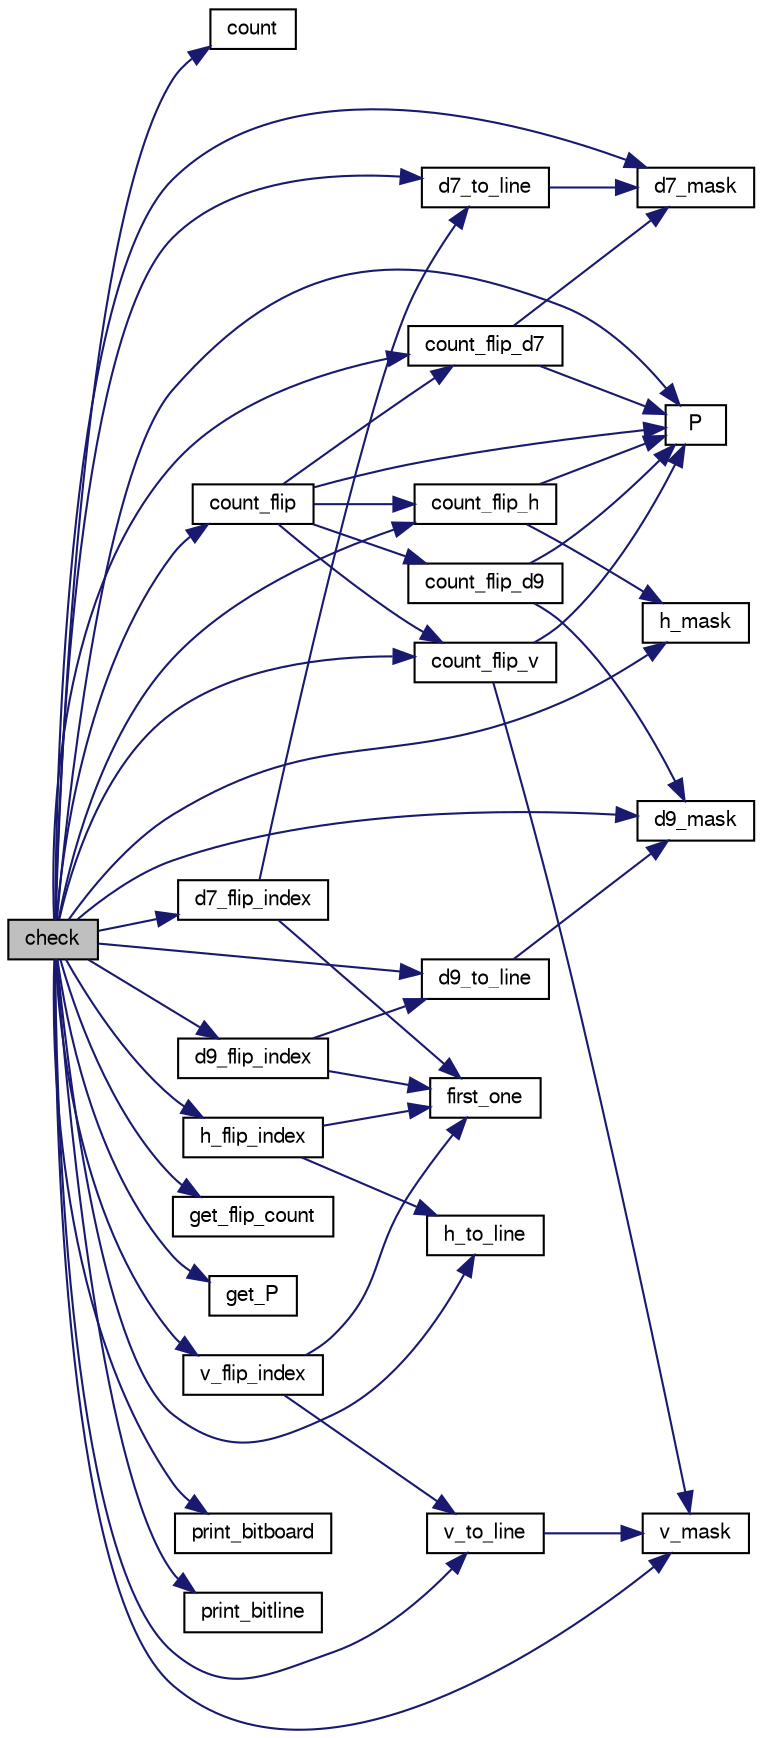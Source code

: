 digraph "check"
{
 // LATEX_PDF_SIZE
  bgcolor="transparent";
  edge [fontname="FreeSans",fontsize="10",labelfontname="FreeSans",labelfontsize="10"];
  node [fontname="FreeSans",fontsize="10",shape=record];
  rankdir="LR";
  Node1 [label="check",height=0.2,width=0.4,color="black", fillcolor="grey75", style="filled", fontcolor="black",tooltip=" "];
  Node1 -> Node2 [color="midnightblue",fontsize="10",style="solid",fontname="FreeSans"];
  Node2 [label="count",height=0.2,width=0.4,color="black",URL="$generate__count__flip_8c.html#a2e888ec2a28fc4a7fe19c526e1e35b50",tooltip=" "];
  Node1 -> Node3 [color="midnightblue",fontsize="10",style="solid",fontname="FreeSans"];
  Node3 [label="count_flip",height=0.2,width=0.4,color="black",URL="$generate__count__flip_8c.html#a9e5bbc97df41cba26d2715d4af4e1255",tooltip=" "];
  Node3 -> Node4 [color="midnightblue",fontsize="10",style="solid",fontname="FreeSans"];
  Node4 [label="count_flip_d7",height=0.2,width=0.4,color="black",URL="$generate__count__flip_8c.html#a0cc8101ca0bf6d973c235f4cdea697f7",tooltip=" "];
  Node4 -> Node5 [color="midnightblue",fontsize="10",style="solid",fontname="FreeSans"];
  Node5 [label="d7_mask",height=0.2,width=0.4,color="black",URL="$generate__count__flip_8c.html#a9244d9841d5bb6e3745d90b00a81f229",tooltip=" "];
  Node4 -> Node6 [color="midnightblue",fontsize="10",style="solid",fontname="FreeSans"];
  Node6 [label="P",height=0.2,width=0.4,color="black",URL="$generate__flip_8c.html#a11481f01e169aee1117c83a352c22222",tooltip=" "];
  Node3 -> Node7 [color="midnightblue",fontsize="10",style="solid",fontname="FreeSans"];
  Node7 [label="count_flip_d9",height=0.2,width=0.4,color="black",URL="$generate__count__flip_8c.html#a81faf291dabe78998efffca13283ade1",tooltip=" "];
  Node7 -> Node8 [color="midnightblue",fontsize="10",style="solid",fontname="FreeSans"];
  Node8 [label="d9_mask",height=0.2,width=0.4,color="black",URL="$generate__count__flip_8c.html#afe65cbb1d214be7e72a2b1821838fc24",tooltip=" "];
  Node7 -> Node6 [color="midnightblue",fontsize="10",style="solid",fontname="FreeSans"];
  Node3 -> Node9 [color="midnightblue",fontsize="10",style="solid",fontname="FreeSans"];
  Node9 [label="count_flip_h",height=0.2,width=0.4,color="black",URL="$generate__count__flip_8c.html#a5564f2178414eef5ddae954a22e5137f",tooltip=" "];
  Node9 -> Node10 [color="midnightblue",fontsize="10",style="solid",fontname="FreeSans"];
  Node10 [label="h_mask",height=0.2,width=0.4,color="black",URL="$generate__count__flip_8c.html#a1541100bc20207d7f64c88b24997376d",tooltip=" "];
  Node9 -> Node6 [color="midnightblue",fontsize="10",style="solid",fontname="FreeSans"];
  Node3 -> Node11 [color="midnightblue",fontsize="10",style="solid",fontname="FreeSans"];
  Node11 [label="count_flip_v",height=0.2,width=0.4,color="black",URL="$generate__count__flip_8c.html#a2bb10fa1b5a660d93f5af23d71a5ab31",tooltip=" "];
  Node11 -> Node6 [color="midnightblue",fontsize="10",style="solid",fontname="FreeSans"];
  Node11 -> Node12 [color="midnightblue",fontsize="10",style="solid",fontname="FreeSans"];
  Node12 [label="v_mask",height=0.2,width=0.4,color="black",URL="$generate__count__flip_8c.html#af651e225a4f0f665802ab36bd4e6c33b",tooltip=" "];
  Node3 -> Node6 [color="midnightblue",fontsize="10",style="solid",fontname="FreeSans"];
  Node1 -> Node4 [color="midnightblue",fontsize="10",style="solid",fontname="FreeSans"];
  Node1 -> Node9 [color="midnightblue",fontsize="10",style="solid",fontname="FreeSans"];
  Node1 -> Node11 [color="midnightblue",fontsize="10",style="solid",fontname="FreeSans"];
  Node1 -> Node13 [color="midnightblue",fontsize="10",style="solid",fontname="FreeSans"];
  Node13 [label="d7_flip_index",height=0.2,width=0.4,color="black",URL="$generate__count__flip_8c.html#ae4852002d542fc8d34aa0914eae7908d",tooltip=" "];
  Node13 -> Node14 [color="midnightblue",fontsize="10",style="solid",fontname="FreeSans"];
  Node14 [label="d7_to_line",height=0.2,width=0.4,color="black",URL="$generate__count__flip_8c.html#aa4ec3640a1fe35fba9ce6f192729893c",tooltip=" "];
  Node14 -> Node5 [color="midnightblue",fontsize="10",style="solid",fontname="FreeSans"];
  Node13 -> Node15 [color="midnightblue",fontsize="10",style="solid",fontname="FreeSans"];
  Node15 [label="first_one",height=0.2,width=0.4,color="black",URL="$generate__count__flip_8c.html#a04572fb0ed3f98f9472e3e5041571c73",tooltip=" "];
  Node1 -> Node5 [color="midnightblue",fontsize="10",style="solid",fontname="FreeSans"];
  Node1 -> Node14 [color="midnightblue",fontsize="10",style="solid",fontname="FreeSans"];
  Node1 -> Node16 [color="midnightblue",fontsize="10",style="solid",fontname="FreeSans"];
  Node16 [label="d9_flip_index",height=0.2,width=0.4,color="black",URL="$generate__count__flip_8c.html#a47e3872550557020f6b343d75ae66e4b",tooltip=" "];
  Node16 -> Node17 [color="midnightblue",fontsize="10",style="solid",fontname="FreeSans"];
  Node17 [label="d9_to_line",height=0.2,width=0.4,color="black",URL="$generate__count__flip_8c.html#a1894dbb99b12f341fb0254f2cee36405",tooltip=" "];
  Node17 -> Node8 [color="midnightblue",fontsize="10",style="solid",fontname="FreeSans"];
  Node16 -> Node15 [color="midnightblue",fontsize="10",style="solid",fontname="FreeSans"];
  Node1 -> Node8 [color="midnightblue",fontsize="10",style="solid",fontname="FreeSans"];
  Node1 -> Node17 [color="midnightblue",fontsize="10",style="solid",fontname="FreeSans"];
  Node1 -> Node18 [color="midnightblue",fontsize="10",style="solid",fontname="FreeSans"];
  Node18 [label="get_flip_count",height=0.2,width=0.4,color="black",URL="$generate__count__flip_8c.html#a80722a6f1350e68407f64a1cbf3292b4",tooltip=" "];
  Node1 -> Node19 [color="midnightblue",fontsize="10",style="solid",fontname="FreeSans"];
  Node19 [label="get_P",height=0.2,width=0.4,color="black",URL="$generate__count__flip_8c.html#aef9eb0db3b742ced00445434165094cc",tooltip=" "];
  Node1 -> Node20 [color="midnightblue",fontsize="10",style="solid",fontname="FreeSans"];
  Node20 [label="h_flip_index",height=0.2,width=0.4,color="black",URL="$generate__count__flip_8c.html#a01a4466432df7daf96d7b03fe7a585c0",tooltip=" "];
  Node20 -> Node15 [color="midnightblue",fontsize="10",style="solid",fontname="FreeSans"];
  Node20 -> Node21 [color="midnightblue",fontsize="10",style="solid",fontname="FreeSans"];
  Node21 [label="h_to_line",height=0.2,width=0.4,color="black",URL="$generate__count__flip_8c.html#af3bb3c8afb2ad5ef361c44eb06745e02",tooltip=" "];
  Node1 -> Node10 [color="midnightblue",fontsize="10",style="solid",fontname="FreeSans"];
  Node1 -> Node21 [color="midnightblue",fontsize="10",style="solid",fontname="FreeSans"];
  Node1 -> Node6 [color="midnightblue",fontsize="10",style="solid",fontname="FreeSans"];
  Node1 -> Node22 [color="midnightblue",fontsize="10",style="solid",fontname="FreeSans"];
  Node22 [label="print_bitboard",height=0.2,width=0.4,color="black",URL="$generate__count__flip_8c.html#a08aeb5f7ae44409af8436494f956e57c",tooltip=" "];
  Node1 -> Node23 [color="midnightblue",fontsize="10",style="solid",fontname="FreeSans"];
  Node23 [label="print_bitline",height=0.2,width=0.4,color="black",URL="$generate__count__flip_8c.html#a2a70297da64439d683d2c528da7a407d",tooltip=" "];
  Node1 -> Node24 [color="midnightblue",fontsize="10",style="solid",fontname="FreeSans"];
  Node24 [label="v_flip_index",height=0.2,width=0.4,color="black",URL="$generate__count__flip_8c.html#a0e0a60168eef68275550f7af0d24845b",tooltip=" "];
  Node24 -> Node15 [color="midnightblue",fontsize="10",style="solid",fontname="FreeSans"];
  Node24 -> Node25 [color="midnightblue",fontsize="10",style="solid",fontname="FreeSans"];
  Node25 [label="v_to_line",height=0.2,width=0.4,color="black",URL="$generate__count__flip_8c.html#ac68f6245b45273d961194ec2cf1aadd6",tooltip=" "];
  Node25 -> Node12 [color="midnightblue",fontsize="10",style="solid",fontname="FreeSans"];
  Node1 -> Node12 [color="midnightblue",fontsize="10",style="solid",fontname="FreeSans"];
  Node1 -> Node25 [color="midnightblue",fontsize="10",style="solid",fontname="FreeSans"];
}
